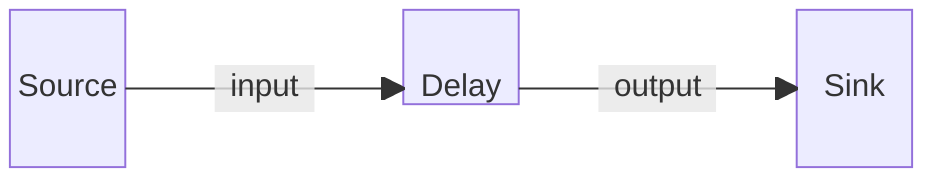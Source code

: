 block-beta
    columns 7
    Source space:2 Delay space:2 Sink
    Source-- "input" -->Delay
    Delay-- "output" -->Sink

    classDef block height:48px,padding:8px;
    classDef hidden visibility:none;
    class Delay block
    class Source hidden
    class Sink hidden